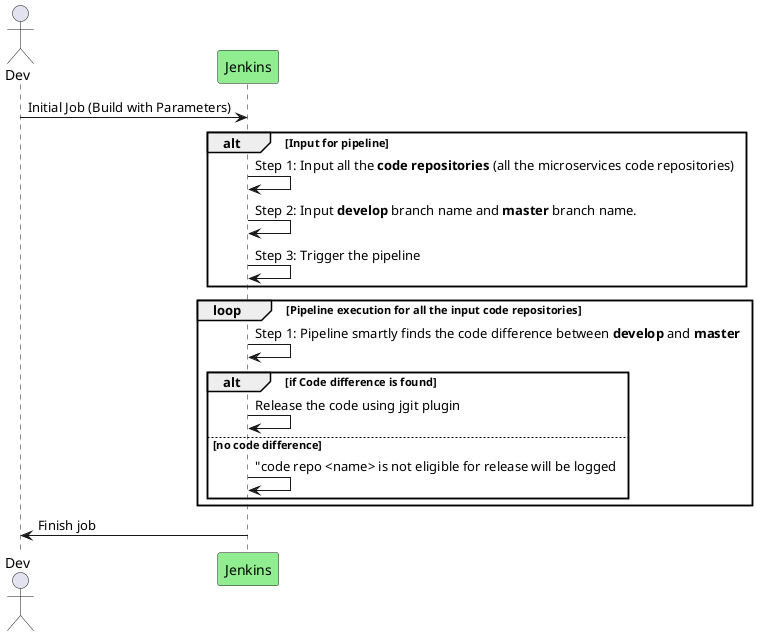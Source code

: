 @startuml
actor "Dev" as dev
participant "Jenkins" as jenkin #lightgreen

dev -> jenkin : Initial Job (Build with Parameters)


alt Input for pipeline
jenkin -> jenkin: Step 1: Input all the **code repositories** (all the microservices code repositories)
jenkin -> jenkin: Step 2: Input **develop** branch name and **master** branch name.
jenkin -> jenkin: Step 3: Trigger the pipeline
end

loop Pipeline execution for all the input code repositories
    jenkin -> jenkin: Step 1: Pipeline smartly finds the code difference between **develop** and **master**
    alt if Code difference is found
       jenkin -> jenkin: Release the code using jgit plugin
    else no code difference
        jenkin -> jenkin: "code repo <name> is not eligible for release will be logged
    end
end
jenkin -> dev: Finish job
@enduml